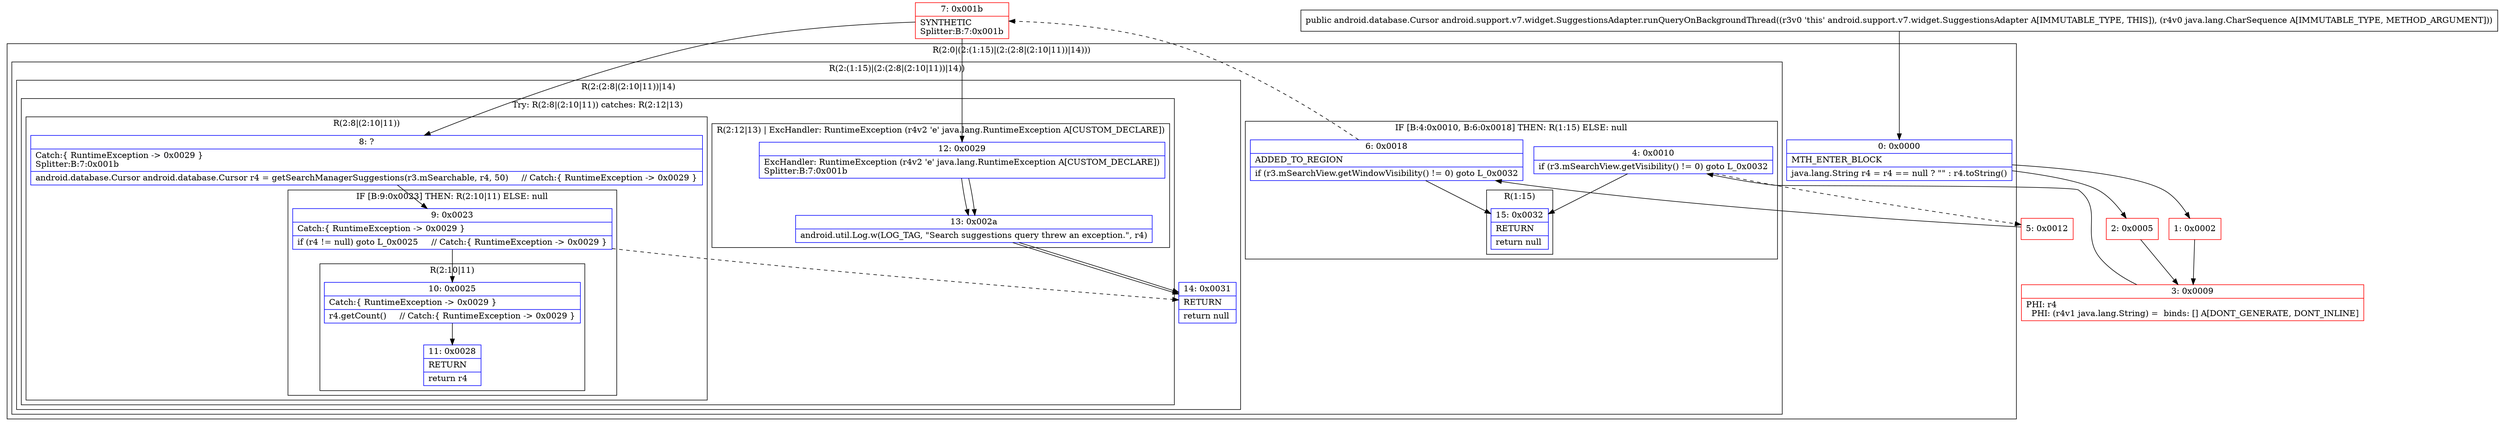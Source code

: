 digraph "CFG forandroid.support.v7.widget.SuggestionsAdapter.runQueryOnBackgroundThread(Ljava\/lang\/CharSequence;)Landroid\/database\/Cursor;" {
subgraph cluster_Region_1588490268 {
label = "R(2:0|(2:(1:15)|(2:(2:8|(2:10|11))|14)))";
node [shape=record,color=blue];
Node_0 [shape=record,label="{0\:\ 0x0000|MTH_ENTER_BLOCK\l|java.lang.String r4 = r4 == null ? \"\" : r4.toString()\l}"];
subgraph cluster_Region_1414359653 {
label = "R(2:(1:15)|(2:(2:8|(2:10|11))|14))";
node [shape=record,color=blue];
subgraph cluster_IfRegion_197404663 {
label = "IF [B:4:0x0010, B:6:0x0018] THEN: R(1:15) ELSE: null";
node [shape=record,color=blue];
Node_4 [shape=record,label="{4\:\ 0x0010|if (r3.mSearchView.getVisibility() != 0) goto L_0x0032\l}"];
Node_6 [shape=record,label="{6\:\ 0x0018|ADDED_TO_REGION\l|if (r3.mSearchView.getWindowVisibility() != 0) goto L_0x0032\l}"];
subgraph cluster_Region_960218167 {
label = "R(1:15)";
node [shape=record,color=blue];
Node_15 [shape=record,label="{15\:\ 0x0032|RETURN\l|return null\l}"];
}
}
subgraph cluster_Region_112298837 {
label = "R(2:(2:8|(2:10|11))|14)";
node [shape=record,color=blue];
subgraph cluster_TryCatchRegion_957405092 {
label = "Try: R(2:8|(2:10|11)) catches: R(2:12|13)";
node [shape=record,color=blue];
subgraph cluster_Region_88379437 {
label = "R(2:8|(2:10|11))";
node [shape=record,color=blue];
Node_8 [shape=record,label="{8\:\ ?|Catch:\{ RuntimeException \-\> 0x0029 \}\lSplitter:B:7:0x001b\l|android.database.Cursor android.database.Cursor r4 = getSearchManagerSuggestions(r3.mSearchable, r4, 50)     \/\/ Catch:\{ RuntimeException \-\> 0x0029 \}\l}"];
subgraph cluster_IfRegion_1511972046 {
label = "IF [B:9:0x0023] THEN: R(2:10|11) ELSE: null";
node [shape=record,color=blue];
Node_9 [shape=record,label="{9\:\ 0x0023|Catch:\{ RuntimeException \-\> 0x0029 \}\l|if (r4 != null) goto L_0x0025     \/\/ Catch:\{ RuntimeException \-\> 0x0029 \}\l}"];
subgraph cluster_Region_1282763384 {
label = "R(2:10|11)";
node [shape=record,color=blue];
Node_10 [shape=record,label="{10\:\ 0x0025|Catch:\{ RuntimeException \-\> 0x0029 \}\l|r4.getCount()     \/\/ Catch:\{ RuntimeException \-\> 0x0029 \}\l}"];
Node_11 [shape=record,label="{11\:\ 0x0028|RETURN\l|return r4\l}"];
}
}
}
subgraph cluster_Region_323069166 {
label = "R(2:12|13) | ExcHandler: RuntimeException (r4v2 'e' java.lang.RuntimeException A[CUSTOM_DECLARE])\l";
node [shape=record,color=blue];
Node_12 [shape=record,label="{12\:\ 0x0029|ExcHandler: RuntimeException (r4v2 'e' java.lang.RuntimeException A[CUSTOM_DECLARE])\lSplitter:B:7:0x001b\l}"];
Node_13 [shape=record,label="{13\:\ 0x002a|android.util.Log.w(LOG_TAG, \"Search suggestions query threw an exception.\", r4)\l}"];
}
}
Node_14 [shape=record,label="{14\:\ 0x0031|RETURN\l|return null\l}"];
}
}
}
subgraph cluster_Region_323069166 {
label = "R(2:12|13) | ExcHandler: RuntimeException (r4v2 'e' java.lang.RuntimeException A[CUSTOM_DECLARE])\l";
node [shape=record,color=blue];
Node_12 [shape=record,label="{12\:\ 0x0029|ExcHandler: RuntimeException (r4v2 'e' java.lang.RuntimeException A[CUSTOM_DECLARE])\lSplitter:B:7:0x001b\l}"];
Node_13 [shape=record,label="{13\:\ 0x002a|android.util.Log.w(LOG_TAG, \"Search suggestions query threw an exception.\", r4)\l}"];
}
Node_1 [shape=record,color=red,label="{1\:\ 0x0002}"];
Node_2 [shape=record,color=red,label="{2\:\ 0x0005}"];
Node_3 [shape=record,color=red,label="{3\:\ 0x0009|PHI: r4 \l  PHI: (r4v1 java.lang.String) =  binds: [] A[DONT_GENERATE, DONT_INLINE]\l}"];
Node_5 [shape=record,color=red,label="{5\:\ 0x0012}"];
Node_7 [shape=record,color=red,label="{7\:\ 0x001b|SYNTHETIC\lSplitter:B:7:0x001b\l}"];
MethodNode[shape=record,label="{public android.database.Cursor android.support.v7.widget.SuggestionsAdapter.runQueryOnBackgroundThread((r3v0 'this' android.support.v7.widget.SuggestionsAdapter A[IMMUTABLE_TYPE, THIS]), (r4v0 java.lang.CharSequence A[IMMUTABLE_TYPE, METHOD_ARGUMENT])) }"];
MethodNode -> Node_0;
Node_0 -> Node_1;
Node_0 -> Node_2;
Node_4 -> Node_5[style=dashed];
Node_4 -> Node_15;
Node_6 -> Node_7[style=dashed];
Node_6 -> Node_15;
Node_8 -> Node_9;
Node_9 -> Node_10;
Node_9 -> Node_14[style=dashed];
Node_10 -> Node_11;
Node_12 -> Node_13;
Node_13 -> Node_14;
Node_12 -> Node_13;
Node_13 -> Node_14;
Node_1 -> Node_3;
Node_2 -> Node_3;
Node_3 -> Node_4;
Node_5 -> Node_6;
Node_7 -> Node_8;
Node_7 -> Node_12;
}

